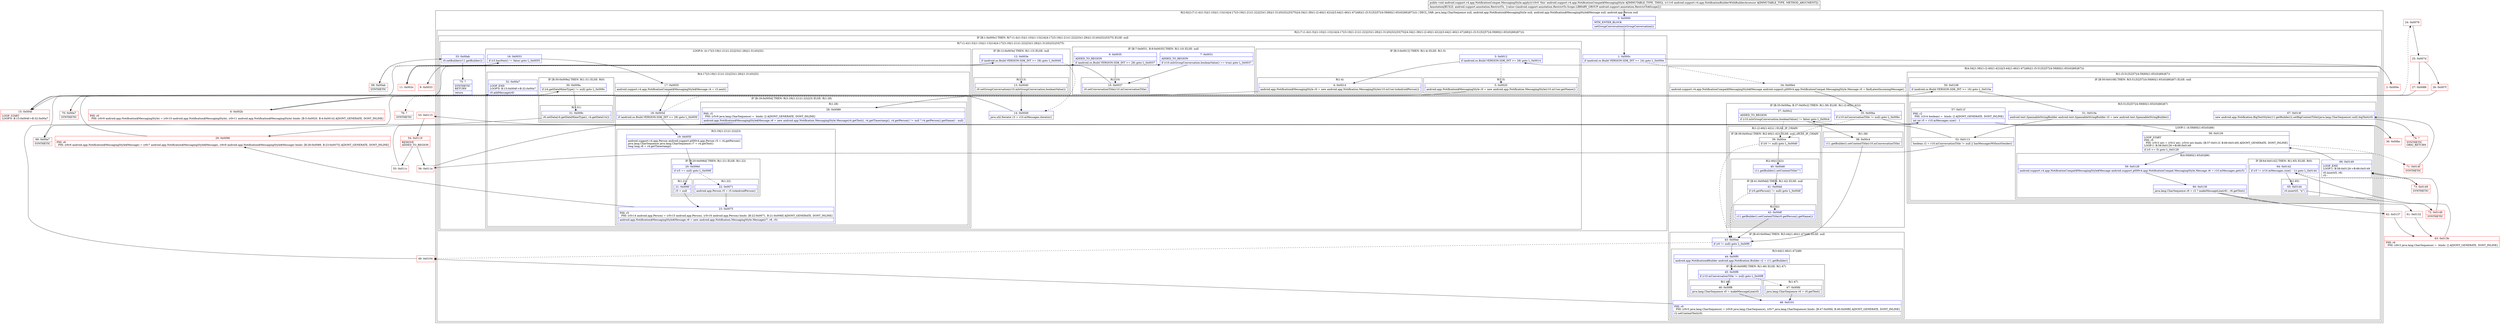 digraph "CFG forandroid.support.v4.app.NotificationCompat.MessagingStyle.apply(Landroid\/support\/v4\/app\/NotificationBuilderWithBuilderAccessor;)V" {
subgraph cluster_Region_409804359 {
label = "R(2:0|(2:(7:(1:4)(1:5)|(1:10)|(1:13)|14|(4:17|(3:19|(1:21)(1:22)|23)(1:28)|(1:31)(0)|32)|33|75)|(4:34|(1:38)(1:(2:40|(1:42)))|(3:44|(1:46)(1:47)|48)|(1:(5:51|52|57|(4:59|60|(1:65)(0)|66)|67))))) | DECL_VAR: java.lang.CharSequence null, android.app.Notification$MessagingStyle null, android.app.Notification$MessagingStyle$Message null, android.app.Person null\l";
node [shape=record,color=blue];
Node_0 [shape=record,label="{0\:\ 0x0000|MTH_ENTER_BLOCK\l|setGroupConversation(isGroupConversation())\l}"];
subgraph cluster_Region_1288267916 {
label = "R(2:(7:(1:4)(1:5)|(1:10)|(1:13)|14|(4:17|(3:19|(1:21)(1:22)|23)(1:28)|(1:31)(0)|32)|33|75)|(4:34|(1:38)(1:(2:40|(1:42)))|(3:44|(1:46)(1:47)|48)|(1:(5:51|52|57|(4:59|60|(1:65)(0)|66)|67))))";
node [shape=record,color=blue];
subgraph cluster_IfRegion_561342127 {
label = "IF [B:1:0x000c] THEN: R(7:(1:4)(1:5)|(1:10)|(1:13)|14|(4:17|(3:19|(1:21)(1:22)|23)(1:28)|(1:31)(0)|32)|33|75) ELSE: null";
node [shape=record,color=blue];
Node_1 [shape=record,label="{1\:\ 0x000c|if (android.os.Build.VERSION.SDK_INT \>= 24) goto L_0x000e\l}"];
subgraph cluster_Region_1722430400 {
label = "R(7:(1:4)(1:5)|(1:10)|(1:13)|14|(4:17|(3:19|(1:21)(1:22)|23)(1:28)|(1:31)(0)|32)|33|75)";
node [shape=record,color=blue];
subgraph cluster_IfRegion_382043764 {
label = "IF [B:3:0x0012] THEN: R(1:4) ELSE: R(1:5)";
node [shape=record,color=blue];
Node_3 [shape=record,label="{3\:\ 0x0012|if (android.os.Build.VERSION.SDK_INT \>= 28) goto L_0x0014\l}"];
subgraph cluster_Region_1920365403 {
label = "R(1:4)";
node [shape=record,color=blue];
Node_4 [shape=record,label="{4\:\ 0x0014|android.app.Notification$MessagingStyle r0 = new android.app.Notification.MessagingStyle(r10.mUser.toAndroidPerson())\l}"];
}
subgraph cluster_Region_1658996126 {
label = "R(1:5)";
node [shape=record,color=blue];
Node_5 [shape=record,label="{5\:\ 0x0020|android.app.Notification$MessagingStyle r0 = new android.app.Notification.MessagingStyle(r10.mUser.getName())\l}"];
}
}
subgraph cluster_IfRegion_298783016 {
label = "IF [B:7:0x0031, B:9:0x0035] THEN: R(1:10) ELSE: null";
node [shape=record,color=blue];
Node_7 [shape=record,label="{7\:\ 0x0031|ADDED_TO_REGION\l|if (r10.mIsGroupConversation.booleanValue() == true) goto L_0x0037\l}"];
Node_9 [shape=record,label="{9\:\ 0x0035|ADDED_TO_REGION\l|if (android.os.Build.VERSION.SDK_INT \>= 28) goto L_0x0037\l}"];
subgraph cluster_Region_453332384 {
label = "R(1:10)";
node [shape=record,color=blue];
Node_10 [shape=record,label="{10\:\ 0x0037|r0.setConversationTitle(r10.mConversationTitle)\l}"];
}
}
subgraph cluster_IfRegion_738613555 {
label = "IF [B:12:0x003e] THEN: R(1:13) ELSE: null";
node [shape=record,color=blue];
Node_12 [shape=record,label="{12\:\ 0x003e|if (android.os.Build.VERSION.SDK_INT \>= 28) goto L_0x0040\l}"];
subgraph cluster_Region_373988577 {
label = "R(1:13)";
node [shape=record,color=blue];
Node_13 [shape=record,label="{13\:\ 0x0040|r0.setGroupConversation(r10.mIsGroupConversation.booleanValue())\l}"];
}
}
Node_14 [shape=record,label="{14\:\ 0x0049|java.util.Iterator r3 = r10.mMessages.iterator()\l}"];
subgraph cluster_LoopRegion_2137360721 {
label = "LOOP:0: (4:17|(3:19|(1:21)(1:22)|23)(1:28)|(1:31)(0)|32)";
node [shape=record,color=blue];
Node_16 [shape=record,label="{16\:\ 0x0053|if (r3.hasNext() != false) goto L_0x0055\l}"];
subgraph cluster_Region_1320985424 {
label = "R(4:17|(3:19|(1:21)(1:22)|23)(1:28)|(1:31)(0)|32)";
node [shape=record,color=blue];
Node_17 [shape=record,label="{17\:\ 0x0055|android.support.v4.app.NotificationCompat$MessagingStyle$Message r4 = r3.next()\l}"];
subgraph cluster_IfRegion_1357755509 {
label = "IF [B:18:0x005d] THEN: R(3:19|(1:21)(1:22)|23) ELSE: R(1:28)";
node [shape=record,color=blue];
Node_18 [shape=record,label="{18\:\ 0x005d|if (android.os.Build.VERSION.SDK_INT \>= 28) goto L_0x005f\l}"];
subgraph cluster_Region_1817320807 {
label = "R(3:19|(1:21)(1:22)|23)";
node [shape=record,color=blue];
Node_19 [shape=record,label="{19\:\ 0x005f|android.support.v4.app.Person android.support.p000v4.app.Person r5 = r4.getPerson()\ljava.lang.CharSequence java.lang.CharSequence r7 = r4.getText()\llong long r8 = r4.getTimestamp()\l}"];
subgraph cluster_IfRegion_476871622 {
label = "IF [B:20:0x006d] THEN: R(1:21) ELSE: R(1:22)";
node [shape=record,color=blue];
Node_20 [shape=record,label="{20\:\ 0x006d|if (r5 == null) goto L_0x006f\l}"];
subgraph cluster_Region_1646385414 {
label = "R(1:21)";
node [shape=record,color=blue];
Node_21 [shape=record,label="{21\:\ 0x006f|r5 = null\l}"];
}
subgraph cluster_Region_1572945851 {
label = "R(1:22)";
node [shape=record,color=blue];
Node_22 [shape=record,label="{22\:\ 0x0071|android.app.Person r5 = r5.toAndroidPerson()\l}"];
}
}
Node_23 [shape=record,label="{23\:\ 0x0075|PHI: r5 \l  PHI: (r5v14 android.app.Person) = (r5v15 android.app.Person), (r5v16 android.app.Person) binds: [B:22:0x0071, B:21:0x006f] A[DONT_GENERATE, DONT_INLINE]\l|android.app.Notification$MessagingStyle$Message r6 = new android.app.Notification.MessagingStyle.Message(r7, r8, r5)\l}"];
}
subgraph cluster_Region_1862929079 {
label = "R(1:28)";
node [shape=record,color=blue];
Node_28 [shape=record,label="{28\:\ 0x0089|PHI: r5 \l  PHI: (r5v9 java.lang.CharSequence) =  binds: [] A[DONT_GENERATE, DONT_INLINE]\l|android.app.Notification$MessagingStyle$Message r6 = new android.app.Notification.MessagingStyle.Message(r4.getText(), r4.getTimestamp(), r4.getPerson() != null ? r4.getPerson().getName() : null)\l}"];
}
}
subgraph cluster_IfRegion_302155549 {
label = "IF [B:30:0x009a] THEN: R(1:31) ELSE: R(0)";
node [shape=record,color=blue];
Node_30 [shape=record,label="{30\:\ 0x009a|if (r4.getDataMimeType() != null) goto L_0x009c\l}"];
subgraph cluster_Region_1098820365 {
label = "R(1:31)";
node [shape=record,color=blue];
Node_31 [shape=record,label="{31\:\ 0x009c|r6.setData(r4.getDataMimeType(), r4.getDataUri())\l}"];
}
subgraph cluster_Region_1794319953 {
label = "R(0)";
node [shape=record,color=blue];
}
}
Node_32 [shape=record,label="{32\:\ 0x00a7|LOOP_END\lLOOP:0: B:15:0x004f\-\>B:32:0x00a7\l|r0.addMessage(r6)\l}"];
}
}
Node_33 [shape=record,label="{33\:\ 0x00ab|r0.setBuilder(r11.getBuilder())\l}"];
Node_75 [shape=record,label="{75\:\ ?|SYNTHETIC\lRETURN\l|return\l}"];
}
}
subgraph cluster_Region_2001822211 {
label = "R(4:34|(1:38)(1:(2:40|(1:42)))|(3:44|(1:46)(1:47)|48)|(1:(5:51|52|57|(4:59|60|(1:65)(0)|66)|67)))";
node [shape=record,color=blue];
Node_34 [shape=record,label="{34\:\ 0x00b4|android.support.v4.app.NotificationCompat$MessagingStyle$Message android.support.p000v4.app.NotificationCompat.MessagingStyle.Message r0 = findLatestIncomingMessage()\l}"];
subgraph cluster_IfRegion_1468037478 {
label = "IF [B:35:0x00ba, B:37:0x00c2] THEN: R(1:38) ELSE: R(1:(2:40|(1:42)))";
node [shape=record,color=blue];
Node_35 [shape=record,label="{35\:\ 0x00ba|if (r10.mConversationTitle != null) goto L_0x00bc\l}"];
Node_37 [shape=record,label="{37\:\ 0x00c2|ADDED_TO_REGION\l|if (r10.mIsGroupConversation.booleanValue() != false) goto L_0x00c4\l}"];
subgraph cluster_Region_1371285220 {
label = "R(1:38)";
node [shape=record,color=blue];
Node_38 [shape=record,label="{38\:\ 0x00c4|r11.getBuilder().setContentTitle(r10.mConversationTitle)\l}"];
}
subgraph cluster_Region_1697564957 {
label = "R(1:(2:40|(1:42))) | ELSE_IF_CHAIN\l";
node [shape=record,color=blue];
subgraph cluster_IfRegion_398378548 {
label = "IF [B:39:0x00ce] THEN: R(2:40|(1:42)) ELSE: null | ELSE_IF_CHAIN\l";
node [shape=record,color=blue];
Node_39 [shape=record,label="{39\:\ 0x00ce|if (r0 != null) goto L_0x00d0\l}"];
subgraph cluster_Region_370981447 {
label = "R(2:40|(1:42))";
node [shape=record,color=blue];
Node_40 [shape=record,label="{40\:\ 0x00d0|r11.getBuilder().setContentTitle(\"\")\l}"];
subgraph cluster_IfRegion_686739925 {
label = "IF [B:41:0x00dd] THEN: R(1:42) ELSE: null";
node [shape=record,color=blue];
Node_41 [shape=record,label="{41\:\ 0x00dd|if (r0.getPerson() != null) goto L_0x00df\l}"];
subgraph cluster_Region_1080756417 {
label = "R(1:42)";
node [shape=record,color=blue];
Node_42 [shape=record,label="{42\:\ 0x00df|r11.getBuilder().setContentTitle(r0.getPerson().getName())\l}"];
}
}
}
}
}
}
subgraph cluster_IfRegion_1012280245 {
label = "IF [B:43:0x00ee] THEN: R(3:44|(1:46)(1:47)|48) ELSE: null";
node [shape=record,color=blue];
Node_43 [shape=record,label="{43\:\ 0x00ee|if (r0 != null) goto L_0x00f0\l}"];
subgraph cluster_Region_30429536 {
label = "R(3:44|(1:46)(1:47)|48)";
node [shape=record,color=blue];
Node_44 [shape=record,label="{44\:\ 0x00f0|android.app.Notification$Builder android.app.Notification.Builder r2 = r11.getBuilder()\l}"];
subgraph cluster_IfRegion_1107540651 {
label = "IF [B:45:0x00f6] THEN: R(1:46) ELSE: R(1:47)";
node [shape=record,color=blue];
Node_45 [shape=record,label="{45\:\ 0x00f6|if (r10.mConversationTitle != null) goto L_0x00f8\l}"];
subgraph cluster_Region_1572394349 {
label = "R(1:46)";
node [shape=record,color=blue];
Node_46 [shape=record,label="{46\:\ 0x00f8|java.lang.CharSequence r0 = makeMessageLine(r0)\l}"];
}
subgraph cluster_Region_50780022 {
label = "R(1:47)";
node [shape=record,color=blue];
Node_47 [shape=record,label="{47\:\ 0x00fd|java.lang.CharSequence r0 = r0.getText()\l}"];
}
}
Node_48 [shape=record,label="{48\:\ 0x0101|PHI: r0 \l  PHI: (r0v5 java.lang.CharSequence) = (r0v6 java.lang.CharSequence), (r0v7 java.lang.CharSequence) binds: [B:47:0x00fd, B:46:0x00f8] A[DONT_GENERATE, DONT_INLINE]\l|r2.setContentText(r0)\l}"];
}
}
subgraph cluster_Region_1916288777 {
label = "R(1:(5:51|52|57|(4:59|60|(1:65)(0)|66)|67))";
node [shape=record,color=blue];
subgraph cluster_IfRegion_1640851058 {
label = "IF [B:50:0x0108] THEN: R(5:51|52|57|(4:59|60|(1:65)(0)|66)|67) ELSE: null";
node [shape=record,color=blue];
Node_50 [shape=record,label="{50\:\ 0x0108|if (android.os.Build.VERSION.SDK_INT \>= 16) goto L_0x010a\l}"];
subgraph cluster_Region_464779991 {
label = "R(5:51|52|57|(4:59|60|(1:65)(0)|66)|67)";
node [shape=record,color=blue];
Node_51 [shape=record,label="{51\:\ 0x010a|android.text.SpannableStringBuilder android.text.SpannableStringBuilder r0 = new android.text.SpannableStringBuilder()\l}"];
Node_52 [shape=record,label="{52\:\ 0x0113|boolean r2 = r10.mConversationTitle != null \|\| hasMessagesWithoutSender()\l}"];
Node_57 [shape=record,label="{57\:\ 0x011f|PHI: r2 \l  PHI: (r2v4 boolean) =  binds: [] A[DONT_GENERATE, DONT_INLINE]\l|int int r5 = r10.mMessages.size() \- 1\l}"];
subgraph cluster_LoopRegion_943003191 {
label = "LOOP:1: (4:59|60|(1:65)(0)|66)";
node [shape=record,color=blue];
Node_58 [shape=record,label="{58\:\ 0x0126|LOOP_START\lPHI: r5 \l  PHI: (r5v3 int) = (r5v2 int), (r5v4 int) binds: [B:57:0x011f, B:66:0x0149] A[DONT_GENERATE, DONT_INLINE]\lLOOP:1: B:58:0x0126\-\>B:66:0x0149\l|if (r5 \>= 0) goto L_0x0128\l}"];
subgraph cluster_Region_230546833 {
label = "R(4:59|60|(1:65)(0)|66)";
node [shape=record,color=blue];
Node_59 [shape=record,label="{59\:\ 0x0128|android.support.v4.app.NotificationCompat$MessagingStyle$Message android.support.p000v4.app.NotificationCompat.MessagingStyle.Message r6 = r10.mMessages.get(r5)\l}"];
Node_60 [shape=record,label="{60\:\ 0x0130|java.lang.CharSequence r6 = r2 ? makeMessageLine(r6) : r6.getText()\l}"];
subgraph cluster_IfRegion_1012147876 {
label = "IF [B:64:0x0142] THEN: R(1:65) ELSE: R(0)";
node [shape=record,color=blue];
Node_64 [shape=record,label="{64\:\ 0x0142|if (r5 != (r10.mMessages.size() \- 1)) goto L_0x0144\l}"];
subgraph cluster_Region_380985751 {
label = "R(1:65)";
node [shape=record,color=blue];
Node_65 [shape=record,label="{65\:\ 0x0144|r0.insert(0, \"n\")\l}"];
}
subgraph cluster_Region_317728398 {
label = "R(0)";
node [shape=record,color=blue];
}
}
Node_66 [shape=record,label="{66\:\ 0x0149|LOOP_END\lLOOP:1: B:58:0x0126\-\>B:66:0x0149\l|r0.insert(0, r6)\lr5\-\-\l}"];
}
}
Node_67 [shape=record,label="{67\:\ 0x014f|new android.app.Notification.BigTextStyle(r11.getBuilder()).setBigContentTitle((java.lang.CharSequence) null).bigText(r0)\l}"];
}
}
}
}
}
}
Node_2 [shape=record,color=red,label="{2\:\ 0x000e}"];
Node_6 [shape=record,color=red,label="{6\:\ 0x002b|PHI: r0 \l  PHI: (r0v9 android.app.Notification$MessagingStyle) = (r0v10 android.app.Notification$MessagingStyle), (r0v11 android.app.Notification$MessagingStyle) binds: [B:5:0x0020, B:4:0x0014] A[DONT_GENERATE, DONT_INLINE]\l}"];
Node_8 [shape=record,color=red,label="{8\:\ 0x0033}"];
Node_11 [shape=record,color=red,label="{11\:\ 0x003c}"];
Node_15 [shape=record,color=red,label="{15\:\ 0x004f|LOOP_START\lLOOP:0: B:15:0x004f\-\>B:32:0x00a7\l}"];
Node_24 [shape=record,color=red,label="{24\:\ 0x0079}"];
Node_25 [shape=record,color=red,label="{25\:\ 0x007d}"];
Node_26 [shape=record,color=red,label="{26\:\ 0x007f}"];
Node_27 [shape=record,color=red,label="{27\:\ 0x0088}"];
Node_29 [shape=record,color=red,label="{29\:\ 0x0096|PHI: r6 \l  PHI: (r6v6 android.app.Notification$MessagingStyle$Message) = (r6v7 android.app.Notification$MessagingStyle$Message), (r6v8 android.app.Notification$MessagingStyle$Message) binds: [B:28:0x0089, B:23:0x0075] A[DONT_GENERATE, DONT_INLINE]\l}"];
Node_36 [shape=record,color=red,label="{36\:\ 0x00bc}"];
Node_49 [shape=record,color=red,label="{49\:\ 0x0104}"];
Node_53 [shape=record,color=red,label="{53\:\ 0x0115}"];
Node_54 [shape=record,color=red,label="{54\:\ 0x0119|REMOVE\lADDED_TO_REGION\l}"];
Node_55 [shape=record,color=red,label="{55\:\ 0x011c}"];
Node_56 [shape=record,color=red,label="{56\:\ 0x011e}"];
Node_61 [shape=record,color=red,label="{61\:\ 0x0132}"];
Node_62 [shape=record,color=red,label="{62\:\ 0x0137}"];
Node_63 [shape=record,color=red,label="{63\:\ 0x013b|PHI: r6 \l  PHI: (r6v3 java.lang.CharSequence) =  binds: [] A[DONT_GENERATE, DONT_INLINE]\l}"];
Node_68 [shape=record,color=red,label="{68\:\ 0x00ab|SYNTHETIC\l}"];
Node_69 [shape=record,color=red,label="{69\:\ 0x00a7|SYNTHETIC\l}"];
Node_70 [shape=record,color=red,label="{70\:\ 0x00a7|SYNTHETIC\l}"];
Node_71 [shape=record,color=red,label="{71\:\ 0x014f|SYNTHETIC\l}"];
Node_72 [shape=record,color=red,label="{72\:\ 0x0149|SYNTHETIC\l}"];
Node_73 [shape=record,color=red,label="{73\:\ 0x0149|SYNTHETIC\l}"];
Node_74 [shape=record,color=red,label="{74\:\ ?|SYNTHETIC\lORIG_RETURN\l}"];
Node_76 [shape=record,color=red,label="{76\:\ ?|SYNTHETIC\l}"];
MethodNode[shape=record,label="{public void android.support.v4.app.NotificationCompat.MessagingStyle.apply((r10v0 'this' android.support.v4.app.NotificationCompat$MessagingStyle A[IMMUTABLE_TYPE, THIS]), (r11v0 android.support.v4.app.NotificationBuilderWithBuilderAccessor A[IMMUTABLE_TYPE, METHOD_ARGUMENT]))  | Annotation[BUILD, android.support.annotation.RestrictTo, \{value=[android.support.annotation.RestrictTo.Scope.LIBRARY_GROUP android.support.annotation.RestrictTo$Scope]\}]\l}"];
MethodNode -> Node_0;
Node_0 -> Node_1;
Node_1 -> Node_2;
Node_1 -> Node_34[style=dashed];
Node_3 -> Node_4;
Node_3 -> Node_5[style=dashed];
Node_4 -> Node_6;
Node_5 -> Node_6;
Node_7 -> Node_8[style=dashed];
Node_7 -> Node_10;
Node_9 -> Node_10;
Node_9 -> Node_11[style=dashed];
Node_10 -> Node_11;
Node_12 -> Node_13;
Node_12 -> Node_14[style=dashed];
Node_13 -> Node_14;
Node_14 -> Node_15;
Node_16 -> Node_17;
Node_16 -> Node_68[style=dashed];
Node_17 -> Node_18;
Node_18 -> Node_19;
Node_18 -> Node_24[style=dashed];
Node_19 -> Node_20;
Node_20 -> Node_21;
Node_20 -> Node_22[style=dashed];
Node_21 -> Node_23;
Node_22 -> Node_23;
Node_23 -> Node_29;
Node_28 -> Node_29;
Node_30 -> Node_31;
Node_30 -> Node_70[style=dashed];
Node_31 -> Node_69;
Node_32 -> Node_15;
Node_33 -> Node_75;
Node_34 -> Node_35;
Node_35 -> Node_36;
Node_35 -> Node_39[style=dashed];
Node_37 -> Node_38;
Node_37 -> Node_39[style=dashed];
Node_38 -> Node_43;
Node_39 -> Node_40;
Node_39 -> Node_43[style=dashed];
Node_40 -> Node_41;
Node_41 -> Node_42;
Node_41 -> Node_43[style=dashed];
Node_42 -> Node_43;
Node_43 -> Node_44;
Node_43 -> Node_49[style=dashed];
Node_44 -> Node_45;
Node_45 -> Node_46;
Node_45 -> Node_47[style=dashed];
Node_46 -> Node_48;
Node_47 -> Node_48;
Node_48 -> Node_49;
Node_50 -> Node_51;
Node_50 -> Node_76[style=dashed];
Node_51 -> Node_52;
Node_52 -> Node_53;
Node_52 -> Node_56;
Node_57 -> Node_58;
Node_58 -> Node_59;
Node_58 -> Node_71[style=dashed];
Node_59 -> Node_60;
Node_60 -> Node_61;
Node_60 -> Node_62;
Node_64 -> Node_65;
Node_64 -> Node_73[style=dashed];
Node_65 -> Node_72;
Node_66 -> Node_58;
Node_67 -> Node_74;
Node_2 -> Node_3;
Node_6 -> Node_7;
Node_8 -> Node_9;
Node_11 -> Node_12;
Node_15 -> Node_16;
Node_24 -> Node_25;
Node_25 -> Node_26;
Node_25 -> Node_27;
Node_26 -> Node_28;
Node_27 -> Node_28;
Node_29 -> Node_30;
Node_36 -> Node_37;
Node_49 -> Node_50;
Node_53 -> Node_54;
Node_54 -> Node_55;
Node_54 -> Node_56;
Node_55 -> Node_57;
Node_56 -> Node_57;
Node_61 -> Node_63;
Node_62 -> Node_63;
Node_63 -> Node_64;
Node_68 -> Node_33;
Node_69 -> Node_32;
Node_70 -> Node_32;
Node_71 -> Node_67;
Node_72 -> Node_66;
Node_73 -> Node_66;
}

